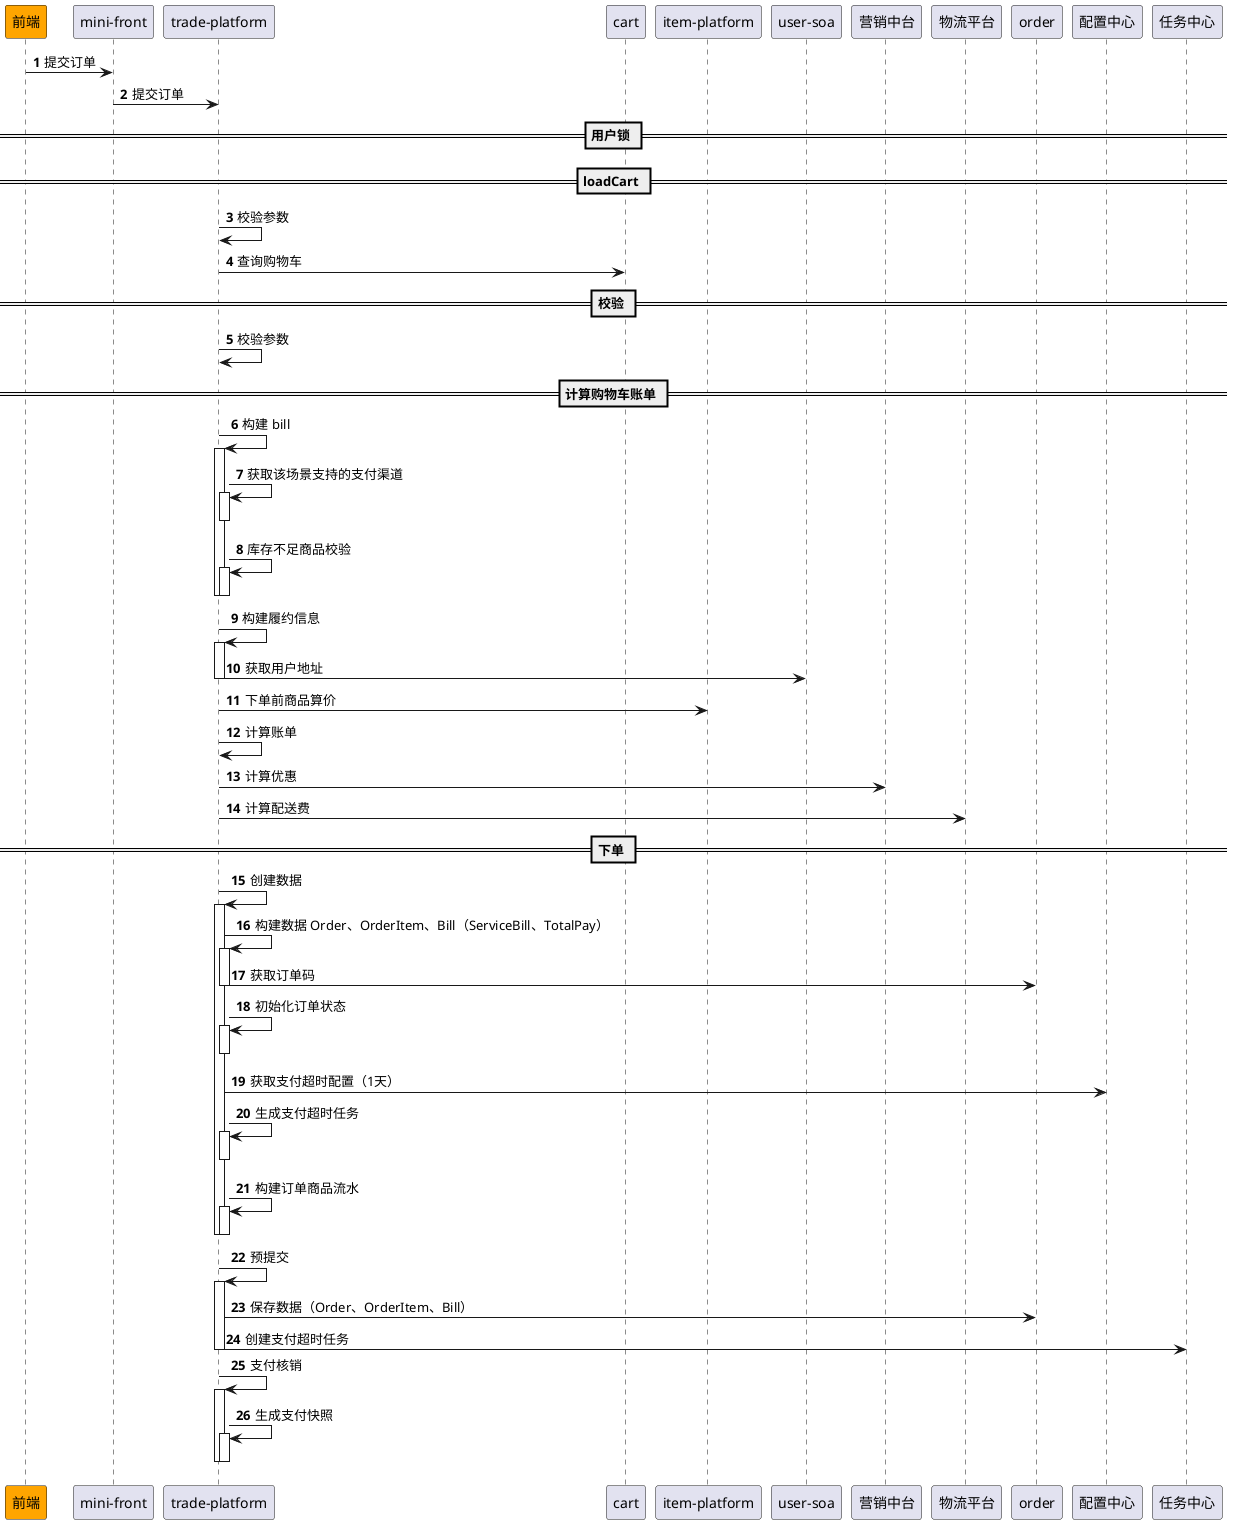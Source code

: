 @startuml
'https://plantuml.com/sequence-diagram

participant "前端" as f #orange
participant "mini-front" as mf
participant "trade-platform" as tp
participant "cart" as c
participant "item-platform" as ip
participant "user-soa" as u
participant "营销中台" as pp
participant "物流平台" as  l
participant "order" as o
participant "配置中心" as cc
participant "任务中心" as j


autonumber


f -> mf: 提交订单
mf -> tp: 提交订单

== 用户锁 ==

== loadCart ==
tp -> tp: 校验参数
' userId、cartTime
tp -> c: 查询购物车

== 校验 ==
tp -> tp: 校验参数

== 计算购物车账单 ==
tp -> tp: 构建 bill
activate tp
' 会员卡支付/第三方支付（微信/支付宝）
tp -> tp: 获取该场景支持的支付渠道
activate tp
deactivate tp
tp -> tp: 库存不足商品校验
activate tp
deactivate tp
deactivate tp

tp -> tp: 构建履约信息
activate tp
tp -> u: 获取用户地址
deactivate tp

tp -> ip: 下单前商品算价
' 原始总金额 = SUM(商品原价)
' 折后总金额 = SUM(商品折后价)
' 原始应收 = 原始总金额 + 配送费 + 税费 + ...
' 折后应收 = 折后总金额 + 配送费 + 税费 + 其他费用 ...
' 最终应收 = 折后应收 - SUM(各类优惠券、优惠活动、第三方优惠券等优惠手段)
' 已付金额 = SUM(pay.fee)
' 还需支付 = 最终应收 - 已付金额
tp -> tp: 计算账单
tp -> pp: 计算优惠
tp -> l: 计算配送费

== 下单 ==
tp -> tp: 创建数据
activate tp

tp -> tp: 构建数据 Order、OrderItem、Bill（ServiceBill、TotalPay）
activate tp
tp -> o: 获取订单码
deactivate tp

tp -> tp: 初始化订单状态
activate tp
deactivate tp

tp -> cc: 获取支付超时配置（1天）
tp -> tp: 生成支付超时任务
activate tp
deactivate tp

tp -> tp: 构建订单商品流水
activate tp
deactivate tp

deactivate tp

tp -> tp: 预提交
activate tp
tp -> o: 保存数据（Order、OrderItem、Bill）
tp -> j: 创建支付超时任务
deactivate tp

tp -> tp: 支付核销
activate tp
tp -> tp: 生成支付快照
activate tp
deactivate tp
deactivate tp

@enduml